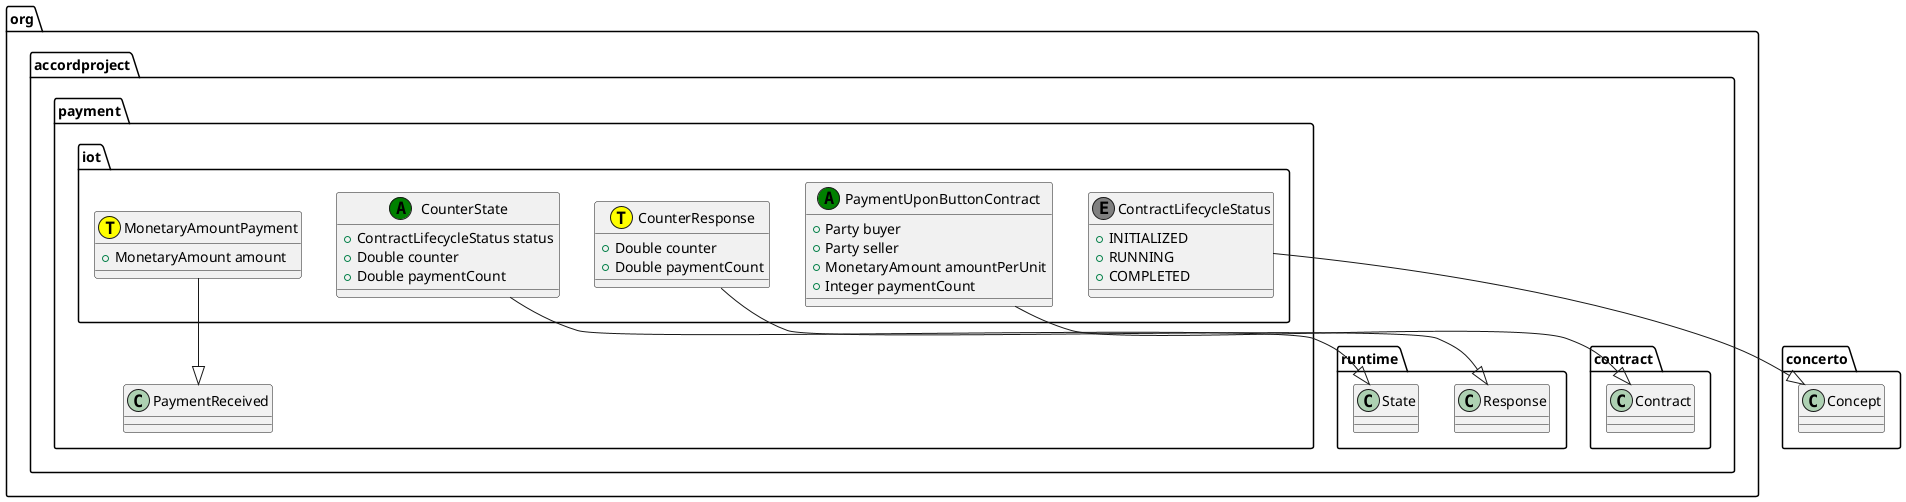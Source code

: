 @startuml
class org.accordproject.payment.iot.CounterState << (A,green) >> {
   + ContractLifecycleStatus status
   + Double counter
   + Double paymentCount
}
org.accordproject.payment.iot.CounterState --|> org.accordproject.runtime.State
class org.accordproject.payment.iot.ContractLifecycleStatus << (E,grey) >> {
   + INITIALIZED
   + RUNNING
   + COMPLETED
}
org.accordproject.payment.iot.ContractLifecycleStatus --|> concerto.Concept
class org.accordproject.payment.iot.CounterResponse << (T,yellow) >> {
   + Double counter
   + Double paymentCount
}
org.accordproject.payment.iot.CounterResponse --|> org.accordproject.runtime.Response
class org.accordproject.payment.iot.MonetaryAmountPayment << (T,yellow) >> {
   + MonetaryAmount amount
}
org.accordproject.payment.iot.MonetaryAmountPayment --|> org.accordproject.payment.PaymentReceived
class org.accordproject.payment.iot.PaymentUponButtonContract << (A,green) >> {
   + Party buyer
   + Party seller
   + MonetaryAmount amountPerUnit
   + Integer paymentCount
}
org.accordproject.payment.iot.PaymentUponButtonContract --|> org.accordproject.contract.Contract
@enduml
